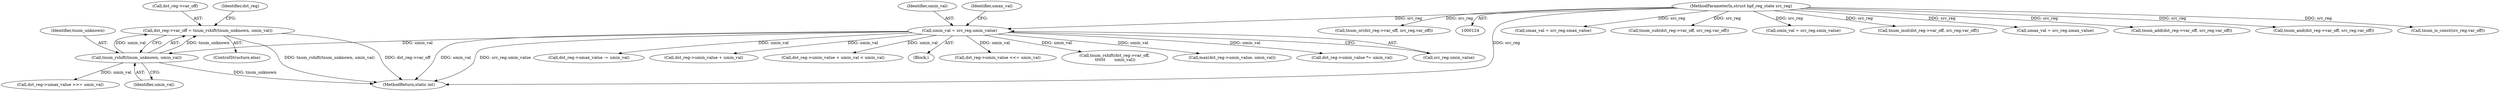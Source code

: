 digraph "0_linux_4374f256ce8182019353c0c639bb8d0695b4c941@pointer" {
"1000735" [label="(Call,dst_reg->var_off = tnum_rshift(tnum_unknown, umin_val))"];
"1000739" [label="(Call,tnum_rshift(tnum_unknown, umin_val))"];
"1000171" [label="(Call,umin_val = src_reg.umin_value)"];
"1000128" [label="(MethodParameterIn,struct bpf_reg_state src_reg)"];
"1000166" [label="(Call,smax_val = src_reg.smax_value)"];
"1000739" [label="(Call,tnum_rshift(tnum_unknown, umin_val))"];
"1000736" [label="(Call,dst_reg->var_off)"];
"1000129" [label="(Block,)"];
"1000128" [label="(MethodParameterIn,struct bpf_reg_state src_reg)"];
"1000352" [label="(Call,tnum_sub(dst_reg->var_off, src_reg.var_off))"];
"1000161" [label="(Call,smin_val = src_reg.smin_value)"];
"1000365" [label="(Call,tnum_mul(dst_reg->var_off, src_reg.var_off))"];
"1000741" [label="(Identifier,umin_val)"];
"1000177" [label="(Identifier,umax_val)"];
"1000176" [label="(Call,umax_val = src_reg.umax_value)"];
"1000747" [label="(Call,dst_reg->umax_value >>= umin_val)"];
"1000647" [label="(Call,dst_reg->umin_value <<= umin_val)"];
"1000275" [label="(Call,tnum_add(dst_reg->var_off, src_reg.var_off))"];
"1000472" [label="(Call,tnum_and(dst_reg->var_off, src_reg.var_off))"];
"1000729" [label="(Call,tnum_rshift(dst_reg->var_off,\n \t\t\t\t\t\t       umin_val))"];
"1000572" [label="(Call,max(dst_reg->umin_value, umin_val))"];
"1000404" [label="(Call,dst_reg->umin_value *= umin_val)"];
"1000172" [label="(Identifier,umin_val)"];
"1000769" [label="(MethodReturn,static int)"];
"1000173" [label="(Call,src_reg.umin_value)"];
"1000735" [label="(Call,dst_reg->var_off = tnum_rshift(tnum_unknown, umin_val))"];
"1000343" [label="(Call,dst_reg->umax_value -= umin_val)"];
"1000183" [label="(Call,tnum_is_const(src_reg.var_off))"];
"1000561" [label="(Call,tnum_or(dst_reg->var_off, src_reg.var_off))"];
"1000235" [label="(Call,dst_reg->umin_value + umin_val)"];
"1000744" [label="(Identifier,dst_reg)"];
"1000171" [label="(Call,umin_val = src_reg.umin_value)"];
"1000234" [label="(Call,dst_reg->umin_value + umin_val < umin_val)"];
"1000740" [label="(Identifier,tnum_unknown)"];
"1000734" [label="(ControlStructure,else)"];
"1000735" -> "1000734"  [label="AST: "];
"1000735" -> "1000739"  [label="CFG: "];
"1000736" -> "1000735"  [label="AST: "];
"1000739" -> "1000735"  [label="AST: "];
"1000744" -> "1000735"  [label="CFG: "];
"1000735" -> "1000769"  [label="DDG: tnum_rshift(tnum_unknown, umin_val)"];
"1000735" -> "1000769"  [label="DDG: dst_reg->var_off"];
"1000739" -> "1000735"  [label="DDG: tnum_unknown"];
"1000739" -> "1000735"  [label="DDG: umin_val"];
"1000739" -> "1000741"  [label="CFG: "];
"1000740" -> "1000739"  [label="AST: "];
"1000741" -> "1000739"  [label="AST: "];
"1000739" -> "1000769"  [label="DDG: tnum_unknown"];
"1000171" -> "1000739"  [label="DDG: umin_val"];
"1000739" -> "1000747"  [label="DDG: umin_val"];
"1000171" -> "1000129"  [label="AST: "];
"1000171" -> "1000173"  [label="CFG: "];
"1000172" -> "1000171"  [label="AST: "];
"1000173" -> "1000171"  [label="AST: "];
"1000177" -> "1000171"  [label="CFG: "];
"1000171" -> "1000769"  [label="DDG: umin_val"];
"1000171" -> "1000769"  [label="DDG: src_reg.umin_value"];
"1000128" -> "1000171"  [label="DDG: src_reg"];
"1000171" -> "1000234"  [label="DDG: umin_val"];
"1000171" -> "1000235"  [label="DDG: umin_val"];
"1000171" -> "1000343"  [label="DDG: umin_val"];
"1000171" -> "1000404"  [label="DDG: umin_val"];
"1000171" -> "1000572"  [label="DDG: umin_val"];
"1000171" -> "1000647"  [label="DDG: umin_val"];
"1000171" -> "1000729"  [label="DDG: umin_val"];
"1000128" -> "1000124"  [label="AST: "];
"1000128" -> "1000769"  [label="DDG: src_reg"];
"1000128" -> "1000161"  [label="DDG: src_reg"];
"1000128" -> "1000166"  [label="DDG: src_reg"];
"1000128" -> "1000176"  [label="DDG: src_reg"];
"1000128" -> "1000183"  [label="DDG: src_reg"];
"1000128" -> "1000275"  [label="DDG: src_reg"];
"1000128" -> "1000352"  [label="DDG: src_reg"];
"1000128" -> "1000365"  [label="DDG: src_reg"];
"1000128" -> "1000472"  [label="DDG: src_reg"];
"1000128" -> "1000561"  [label="DDG: src_reg"];
}
